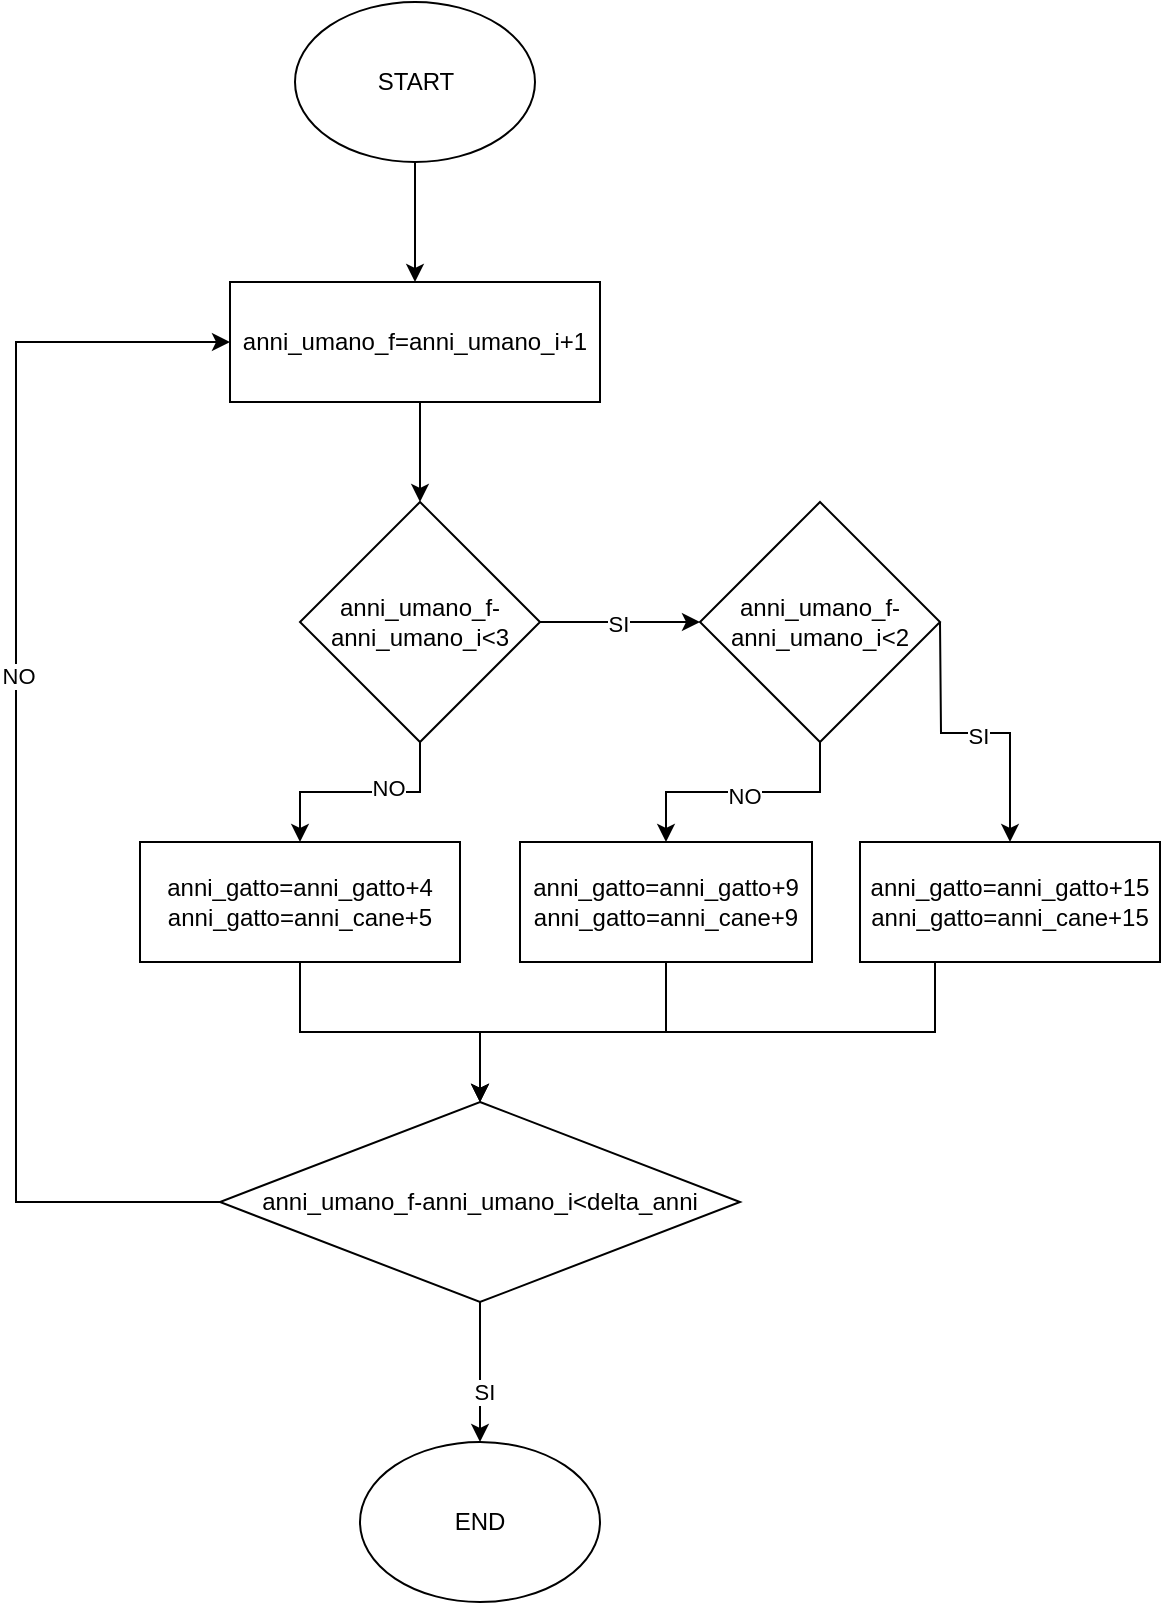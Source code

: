 <mxfile version="24.0.7" type="device">
  <diagram name="Pagina-1" id="sdpn4SL6XhX261tILwV5">
    <mxGraphModel dx="880" dy="529" grid="1" gridSize="10" guides="1" tooltips="1" connect="1" arrows="1" fold="1" page="1" pageScale="1" pageWidth="827" pageHeight="1169" math="0" shadow="0">
      <root>
        <mxCell id="0" />
        <mxCell id="1" parent="0" />
        <mxCell id="wHGuvWNhkksT_jJrm1FT-20" value="" style="edgeStyle=orthogonalEdgeStyle;rounded=0;orthogonalLoop=1;jettySize=auto;html=1;" parent="1" source="wHGuvWNhkksT_jJrm1FT-18" target="wHGuvWNhkksT_jJrm1FT-19" edge="1">
          <mxGeometry relative="1" as="geometry" />
        </mxCell>
        <mxCell id="wHGuvWNhkksT_jJrm1FT-18" value="START" style="ellipse;whiteSpace=wrap;html=1;" parent="1" vertex="1">
          <mxGeometry x="337.5" y="20" width="120" height="80" as="geometry" />
        </mxCell>
        <mxCell id="wHGuvWNhkksT_jJrm1FT-22" value="" style="edgeStyle=orthogonalEdgeStyle;rounded=0;orthogonalLoop=1;jettySize=auto;html=1;" parent="1" source="wHGuvWNhkksT_jJrm1FT-19" edge="1">
          <mxGeometry relative="1" as="geometry">
            <mxPoint x="400" y="270" as="targetPoint" />
            <Array as="points">
              <mxPoint x="400" y="230" />
              <mxPoint x="400" y="230" />
            </Array>
          </mxGeometry>
        </mxCell>
        <mxCell id="wHGuvWNhkksT_jJrm1FT-19" value="anni_umano_f=anni_umano_i+1" style="whiteSpace=wrap;html=1;" parent="1" vertex="1">
          <mxGeometry x="305" y="160" width="185" height="60" as="geometry" />
        </mxCell>
        <mxCell id="wHGuvWNhkksT_jJrm1FT-28" value="" style="edgeStyle=orthogonalEdgeStyle;rounded=0;orthogonalLoop=1;jettySize=auto;html=1;" parent="1" source="wHGuvWNhkksT_jJrm1FT-26" edge="1">
          <mxGeometry relative="1" as="geometry">
            <mxPoint x="540" y="330" as="targetPoint" />
          </mxGeometry>
        </mxCell>
        <mxCell id="wHGuvWNhkksT_jJrm1FT-34" value="SI" style="edgeLabel;html=1;align=center;verticalAlign=middle;resizable=0;points=[];" parent="wHGuvWNhkksT_jJrm1FT-28" vertex="1" connectable="0">
          <mxGeometry x="-0.025" y="-1" relative="1" as="geometry">
            <mxPoint as="offset" />
          </mxGeometry>
        </mxCell>
        <mxCell id="wHGuvWNhkksT_jJrm1FT-33" value="" style="edgeStyle=orthogonalEdgeStyle;rounded=0;orthogonalLoop=1;jettySize=auto;html=1;" parent="1" source="wHGuvWNhkksT_jJrm1FT-26" target="wHGuvWNhkksT_jJrm1FT-32" edge="1">
          <mxGeometry relative="1" as="geometry" />
        </mxCell>
        <mxCell id="wHGuvWNhkksT_jJrm1FT-35" value="NO" style="edgeLabel;html=1;align=center;verticalAlign=middle;resizable=0;points=[];" parent="wHGuvWNhkksT_jJrm1FT-33" vertex="1" connectable="0">
          <mxGeometry x="-0.25" y="-2" relative="1" as="geometry">
            <mxPoint as="offset" />
          </mxGeometry>
        </mxCell>
        <mxCell id="wHGuvWNhkksT_jJrm1FT-26" value="anni_umano_f-anni_umano_i&amp;lt;3" style="rhombus;whiteSpace=wrap;html=1;" parent="1" vertex="1">
          <mxGeometry x="340" y="270" width="120" height="120" as="geometry" />
        </mxCell>
        <mxCell id="wHGuvWNhkksT_jJrm1FT-45" value="" style="edgeStyle=orthogonalEdgeStyle;rounded=0;orthogonalLoop=1;jettySize=auto;html=1;" parent="1" source="wHGuvWNhkksT_jJrm1FT-32" target="wHGuvWNhkksT_jJrm1FT-44" edge="1">
          <mxGeometry relative="1" as="geometry" />
        </mxCell>
        <mxCell id="wHGuvWNhkksT_jJrm1FT-32" value="anni_gatto=anni_gatto+4&lt;br style=&quot;border-color: var(--border-color);&quot;&gt;anni_gatto=anni_cane+5" style="whiteSpace=wrap;html=1;" parent="1" vertex="1">
          <mxGeometry x="260" y="440" width="160" height="60" as="geometry" />
        </mxCell>
        <mxCell id="wHGuvWNhkksT_jJrm1FT-38" value="" style="edgeStyle=orthogonalEdgeStyle;rounded=0;orthogonalLoop=1;jettySize=auto;html=1;entryX=0.5;entryY=0;entryDx=0;entryDy=0;" parent="1" target="wHGuvWNhkksT_jJrm1FT-37" edge="1">
          <mxGeometry relative="1" as="geometry">
            <mxPoint x="660" y="330" as="sourcePoint" />
            <mxPoint x="755" y="380" as="targetPoint" />
          </mxGeometry>
        </mxCell>
        <mxCell id="wHGuvWNhkksT_jJrm1FT-39" value="SI" style="edgeLabel;html=1;align=center;verticalAlign=middle;resizable=0;points=[];" parent="wHGuvWNhkksT_jJrm1FT-38" vertex="1" connectable="0">
          <mxGeometry x="0.018" y="-1" relative="1" as="geometry">
            <mxPoint as="offset" />
          </mxGeometry>
        </mxCell>
        <mxCell id="wHGuvWNhkksT_jJrm1FT-41" value="" style="edgeStyle=orthogonalEdgeStyle;rounded=0;orthogonalLoop=1;jettySize=auto;html=1;exitX=0.5;exitY=1;exitDx=0;exitDy=0;" parent="1" source="wHGuvWNhkksT_jJrm1FT-36" target="wHGuvWNhkksT_jJrm1FT-42" edge="1">
          <mxGeometry relative="1" as="geometry">
            <mxPoint x="370" y="445" as="sourcePoint" />
            <mxPoint x="465" y="495" as="targetPoint" />
          </mxGeometry>
        </mxCell>
        <mxCell id="wHGuvWNhkksT_jJrm1FT-43" value="NO" style="edgeLabel;html=1;align=center;verticalAlign=middle;resizable=0;points=[];" parent="wHGuvWNhkksT_jJrm1FT-41" vertex="1" connectable="0">
          <mxGeometry y="2" relative="1" as="geometry">
            <mxPoint as="offset" />
          </mxGeometry>
        </mxCell>
        <mxCell id="wHGuvWNhkksT_jJrm1FT-36" value="anni_umano_f-anni_umano_i&amp;lt;2" style="rhombus;whiteSpace=wrap;html=1;" parent="1" vertex="1">
          <mxGeometry x="540" y="270" width="120" height="120" as="geometry" />
        </mxCell>
        <mxCell id="wHGuvWNhkksT_jJrm1FT-55" style="edgeStyle=orthogonalEdgeStyle;rounded=0;orthogonalLoop=1;jettySize=auto;html=1;exitX=0.25;exitY=1;exitDx=0;exitDy=0;entryX=0.5;entryY=0;entryDx=0;entryDy=0;" parent="1" source="wHGuvWNhkksT_jJrm1FT-37" target="wHGuvWNhkksT_jJrm1FT-44" edge="1">
          <mxGeometry relative="1" as="geometry" />
        </mxCell>
        <mxCell id="wHGuvWNhkksT_jJrm1FT-37" value="anni_gatto=anni_gatto+15&lt;br style=&quot;border-color: var(--border-color);&quot;&gt;anni_gatto=anni_cane+15" style="whiteSpace=wrap;html=1;" parent="1" vertex="1">
          <mxGeometry x="620" y="440" width="150" height="60" as="geometry" />
        </mxCell>
        <mxCell id="wHGuvWNhkksT_jJrm1FT-54" style="edgeStyle=orthogonalEdgeStyle;rounded=0;orthogonalLoop=1;jettySize=auto;html=1;exitX=0.5;exitY=1;exitDx=0;exitDy=0;entryX=0.5;entryY=0;entryDx=0;entryDy=0;" parent="1" source="wHGuvWNhkksT_jJrm1FT-42" target="wHGuvWNhkksT_jJrm1FT-44" edge="1">
          <mxGeometry relative="1" as="geometry" />
        </mxCell>
        <mxCell id="wHGuvWNhkksT_jJrm1FT-42" value="anni_gatto=anni_gatto+9&lt;br style=&quot;border-color: var(--border-color);&quot;&gt;anni_gatto=anni_cane+9" style="rounded=0;whiteSpace=wrap;html=1;" parent="1" vertex="1">
          <mxGeometry x="450" y="440" width="146" height="60" as="geometry" />
        </mxCell>
        <mxCell id="wHGuvWNhkksT_jJrm1FT-49" value="" style="edgeStyle=orthogonalEdgeStyle;rounded=0;orthogonalLoop=1;jettySize=auto;html=1;" parent="1" source="wHGuvWNhkksT_jJrm1FT-44" target="wHGuvWNhkksT_jJrm1FT-48" edge="1">
          <mxGeometry relative="1" as="geometry" />
        </mxCell>
        <mxCell id="wHGuvWNhkksT_jJrm1FT-53" value="SI" style="edgeLabel;html=1;align=center;verticalAlign=middle;resizable=0;points=[];" parent="wHGuvWNhkksT_jJrm1FT-49" vertex="1" connectable="0">
          <mxGeometry x="0.28" y="2" relative="1" as="geometry">
            <mxPoint as="offset" />
          </mxGeometry>
        </mxCell>
        <mxCell id="wHGuvWNhkksT_jJrm1FT-51" value="" style="edgeStyle=orthogonalEdgeStyle;rounded=0;orthogonalLoop=1;jettySize=auto;html=1;entryX=0;entryY=0.5;entryDx=0;entryDy=0;" parent="1" target="wHGuvWNhkksT_jJrm1FT-19" edge="1">
          <mxGeometry relative="1" as="geometry">
            <mxPoint x="300" y="620" as="sourcePoint" />
            <mxPoint x="87.5" y="240" as="targetPoint" />
            <Array as="points">
              <mxPoint x="198" y="620" />
              <mxPoint x="198" y="190" />
            </Array>
          </mxGeometry>
        </mxCell>
        <mxCell id="wHGuvWNhkksT_jJrm1FT-52" value="NO" style="edgeLabel;html=1;align=center;verticalAlign=middle;resizable=0;points=[];" parent="wHGuvWNhkksT_jJrm1FT-51" vertex="1" connectable="0">
          <mxGeometry x="0.142" y="-1" relative="1" as="geometry">
            <mxPoint as="offset" />
          </mxGeometry>
        </mxCell>
        <mxCell id="wHGuvWNhkksT_jJrm1FT-44" value="anni_umano_f-anni_umano_i&amp;lt;delta_anni" style="rhombus;whiteSpace=wrap;html=1;" parent="1" vertex="1">
          <mxGeometry x="300" y="570" width="260" height="100" as="geometry" />
        </mxCell>
        <mxCell id="wHGuvWNhkksT_jJrm1FT-48" value="END" style="ellipse;whiteSpace=wrap;html=1;" parent="1" vertex="1">
          <mxGeometry x="370" y="740" width="120" height="80" as="geometry" />
        </mxCell>
      </root>
    </mxGraphModel>
  </diagram>
</mxfile>
